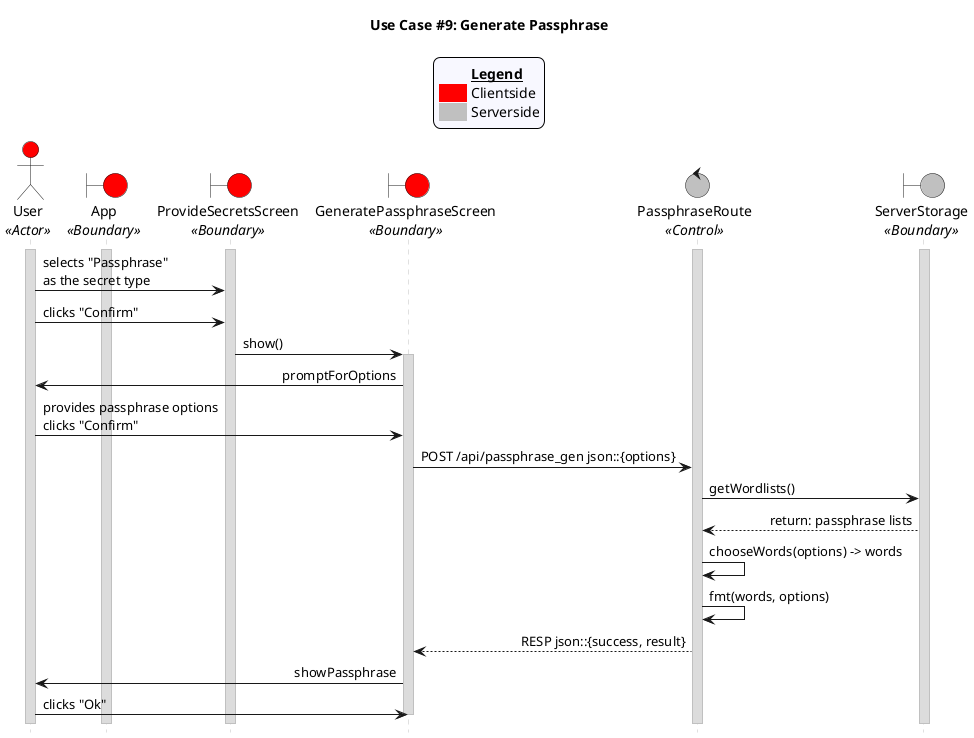 @startuml uc09
title "Use Case #9: Generate Passphrase"

'Styling goes here
hide footbox
skinparam stereotypePosition bottom
skinparam sequenceMessageAlign direction
skinparam sequence {
	LifeLineBorderColor #Silver
	LifeLineBackgroundColor #Gainsboro
}

'Add a legend plus styling
skinparam legend {
	backgroundColor #GhostWhite
	entrySeparator #GhostWhite
}

legend top
	<#GhostWhite,#GhostWhite>|	|= __Legend__ |
	|<#red> | Clientside|
	|<#silver> | Serverside|
endlegend

'Setup the objects involved here
actor User as u <<Actor>> #red
boundary App as a <<Boundary>> #red
boundary ProvideSecretsScreen as pss <<Boundary>> #red
boundary GeneratePassphraseScreen as gps <<Boundary>> #red
control PassphraseRoute as pr <<Control>> #silver
boundary ServerStorage as ss <<Boundary>> #silver

'Setup persistent objects here
activate u
activate a
activate pr
activate ss
activate pss

'--- FLOW OF CONTROL STARTS HERE ---
'User requests a passphrase from the server along with options such as number of words in the phrase.
'u -> a: <does an action to trigger \nshow() on "ProvideSecretsScreen">
'a -> pss: show()
'activate pss
'pss -> u: promptForSecret

'== invocation of this use case occurs ==


u -> pss: selects "Passphrase" \nas the secret type
u -> pss: clicks "Confirm"
pss -> gps: show()
activate gps
gps -> u: promptForOptions
u -> gps: provides passphrase options \nclicks "Confirm"

'TODO: Might want to shit passphrase generation from serverside to clientside
'Request is made to the server with the user's options
gps -> pr: POST /api/passphrase_gen json::{options}

'Server picks a format from a pre-defined list of formats.
pr -> ss: getWordlists()
ss --> pr: return: passphrase lists

'Server chooses random phrases from the wordlist.
pr -> pr: chooseWords(options) -> words

'Server formats the passphrase according to the chosen format and user request.
pr -> pr: fmt(words, options)

'Server sends the passphrase back to the user.
pr --> gps: RESP json::{success, result}
gps -> u: showPassphrase
u -> gps: clicks "Ok"
deactivate gps

'Cleanup
'== flow handed back to calling use case ==

'Cleanup
'u -> pss: provides passphrase \nclicks "Confirm"
'--- FLOW OF CONTROL ENDS HERE   ---

@enduml
